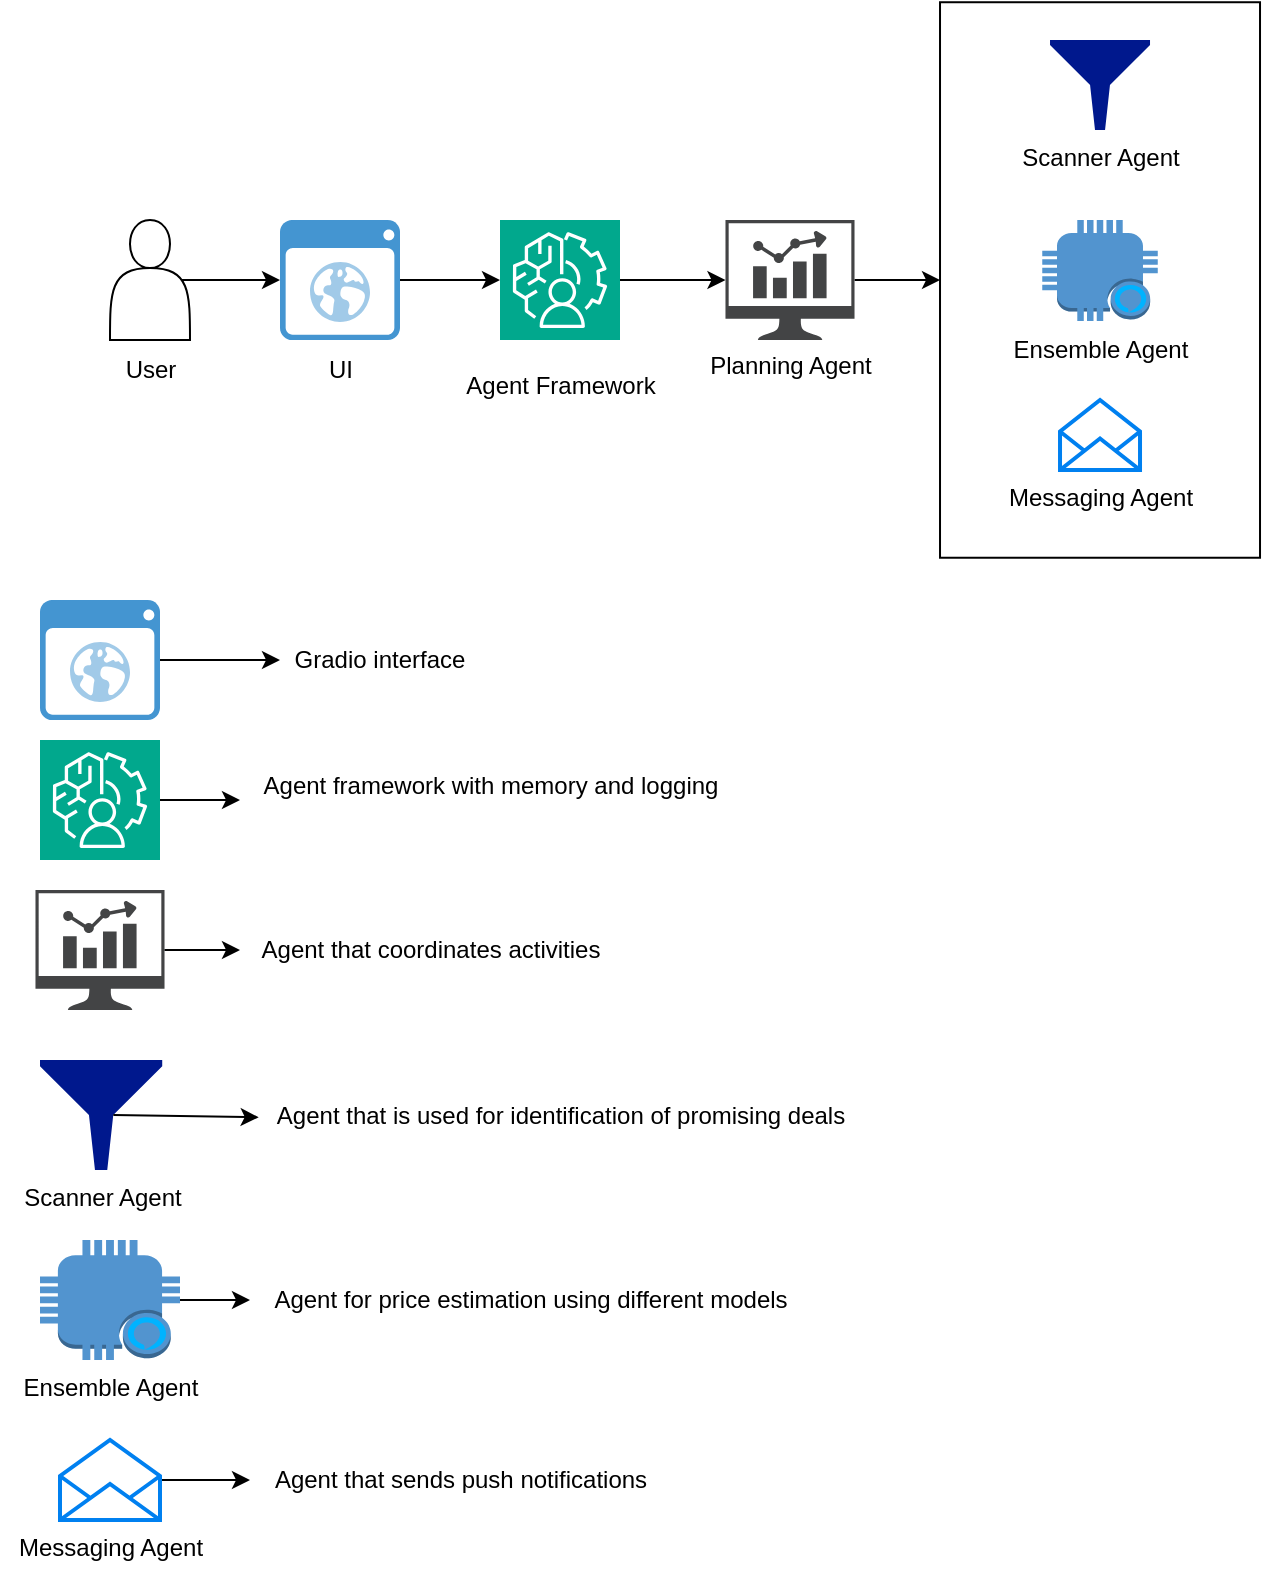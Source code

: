 <mxfile>
    <diagram id="NSd7W0ly2NIw_bVFE2X_" name="Page-1">
        <mxGraphModel dx="712" dy="715" grid="1" gridSize="10" guides="1" tooltips="1" connect="1" arrows="1" fold="1" page="1" pageScale="1" pageWidth="850" pageHeight="1100" math="0" shadow="0">
            <root>
                <mxCell id="0"/>
                <mxCell id="1" parent="0"/>
                <mxCell id="4" style="edgeStyle=none;html=1;exitX=0.9;exitY=0.5;exitDx=0;exitDy=0;exitPerimeter=0;" parent="1" source="2" target="3" edge="1">
                    <mxGeometry relative="1" as="geometry"/>
                </mxCell>
                <mxCell id="6" style="edgeStyle=none;html=1;entryX=0;entryY=0.5;entryDx=0;entryDy=0;entryPerimeter=0;" parent="1" source="3" target="9" edge="1">
                    <mxGeometry relative="1" as="geometry">
                        <mxPoint x="250" y="300" as="targetPoint"/>
                        <Array as="points"/>
                    </mxGeometry>
                </mxCell>
                <mxCell id="12" style="edgeStyle=none;html=1;exitX=1;exitY=0.5;exitDx=0;exitDy=0;exitPerimeter=0;" parent="1" source="9" target="11" edge="1">
                    <mxGeometry relative="1" as="geometry"/>
                </mxCell>
                <mxCell id="15" style="edgeStyle=none;html=1;entryX=0;entryY=0.5;entryDx=0;entryDy=0;" parent="1" source="11" target="14" edge="1">
                    <mxGeometry relative="1" as="geometry"/>
                </mxCell>
                <mxCell id="14" value="sd" style="rounded=0;whiteSpace=wrap;html=1;" parent="1" vertex="1">
                    <mxGeometry x="500.01" y="161.12" width="160" height="277.75" as="geometry"/>
                </mxCell>
                <mxCell id="16" value="Scanner Agent" style="sketch=0;aspect=fixed;pointerEvents=1;shadow=0;dashed=0;html=1;strokeColor=none;labelPosition=center;verticalLabelPosition=bottom;verticalAlign=top;align=center;fillColor=#00188D;shape=mxgraph.mscae.enterprise.filter" parent="1" vertex="1">
                    <mxGeometry x="555.01" y="180" width="50" height="45" as="geometry"/>
                </mxCell>
                <mxCell id="17" value="Ensemble Agent" style="outlineConnect=0;dashed=0;verticalLabelPosition=bottom;verticalAlign=top;align=center;html=1;shape=mxgraph.aws3.alexa_enabled_device;fillColor=#5294CF;gradientColor=none;" parent="1" vertex="1">
                    <mxGeometry x="551.13" y="270" width="57.75" height="50.5" as="geometry"/>
                </mxCell>
                <mxCell id="18" value="Messaging Agent&lt;div&gt;&lt;br&gt;&lt;/div&gt;" style="html=1;verticalLabelPosition=bottom;align=center;labelBackgroundColor=#ffffff;verticalAlign=top;strokeWidth=2;strokeColor=#0080F0;shadow=0;dashed=0;shape=mxgraph.ios7.icons.envelope_(empty);" parent="1" vertex="1">
                    <mxGeometry x="560.01" y="360" width="40" height="35" as="geometry"/>
                </mxCell>
                <mxCell id="21" value="" style="group" parent="1" vertex="1" connectable="0">
                    <mxGeometry x="80" y="270" width="50" height="90" as="geometry"/>
                </mxCell>
                <mxCell id="2" value="" style="shape=actor;whiteSpace=wrap;html=1;" parent="21" vertex="1">
                    <mxGeometry x="5" width="40" height="60" as="geometry"/>
                </mxCell>
                <mxCell id="7" value="User" style="text;html=1;align=center;verticalAlign=middle;resizable=0;points=[];autosize=1;strokeColor=none;fillColor=none;" parent="21" vertex="1">
                    <mxGeometry y="60" width="50" height="30" as="geometry"/>
                </mxCell>
                <mxCell id="22" value="" style="group" parent="1" vertex="1" connectable="0">
                    <mxGeometry x="170" y="270" width="60" height="90" as="geometry"/>
                </mxCell>
                <mxCell id="3" value="" style="shadow=0;dashed=0;html=1;strokeColor=none;fillColor=#4495D1;labelPosition=center;verticalLabelPosition=bottom;verticalAlign=top;align=center;outlineConnect=0;shape=mxgraph.veeam.2d.web_ui;" parent="22" vertex="1">
                    <mxGeometry width="60" height="60" as="geometry"/>
                </mxCell>
                <mxCell id="8" value="UI" style="text;html=1;align=center;verticalAlign=middle;resizable=0;points=[];autosize=1;strokeColor=none;fillColor=none;" parent="22" vertex="1">
                    <mxGeometry x="10" y="60" width="40" height="30" as="geometry"/>
                </mxCell>
                <mxCell id="24" value="" style="group" parent="1" vertex="1" connectable="0">
                    <mxGeometry x="250" y="270" width="120" height="110" as="geometry"/>
                </mxCell>
                <mxCell id="9" value="" style="sketch=0;points=[[0,0,0],[0.25,0,0],[0.5,0,0],[0.75,0,0],[1,0,0],[0,1,0],[0.25,1,0],[0.5,1,0],[0.75,1,0],[1,1,0],[0,0.25,0],[0,0.5,0],[0,0.75,0],[1,0.25,0],[1,0.5,0],[1,0.75,0]];outlineConnect=0;fontColor=#232F3E;fillColor=#01A88D;strokeColor=#ffffff;dashed=0;verticalLabelPosition=bottom;verticalAlign=top;align=center;html=1;fontSize=12;fontStyle=0;aspect=fixed;shape=mxgraph.aws4.resourceIcon;resIcon=mxgraph.aws4.augmented_ai;container=1;" parent="24" vertex="1">
                    <mxGeometry x="30" width="60" height="60" as="geometry">
                        <mxRectangle x="280" y="270" width="50" height="40" as="alternateBounds"/>
                    </mxGeometry>
                </mxCell>
                <mxCell id="10" value="Agent Framework&lt;div&gt;&lt;br&gt;&lt;/div&gt;" style="text;html=1;align=center;verticalAlign=middle;resizable=0;points=[];autosize=1;strokeColor=none;fillColor=none;" parent="24" vertex="1">
                    <mxGeometry y="70" width="120" height="40" as="geometry"/>
                </mxCell>
                <mxCell id="25" value="" style="group" parent="1" vertex="1" connectable="0">
                    <mxGeometry x="375" y="270" width="100" height="100" as="geometry"/>
                </mxCell>
                <mxCell id="11" value="" style="sketch=0;pointerEvents=1;shadow=0;dashed=0;html=1;strokeColor=none;fillColor=#434445;aspect=fixed;labelPosition=center;verticalLabelPosition=bottom;verticalAlign=top;align=center;outlineConnect=0;shape=mxgraph.vvd.nsx_dashboard;" parent="25" vertex="1">
                    <mxGeometry x="17.74" width="64.52" height="60" as="geometry"/>
                </mxCell>
                <mxCell id="13" value="Planning Agent&lt;div&gt;&lt;br&gt;&lt;/div&gt;" style="text;html=1;align=center;verticalAlign=middle;resizable=0;points=[];autosize=1;strokeColor=none;fillColor=none;" parent="25" vertex="1">
                    <mxGeometry y="60" width="100" height="40" as="geometry"/>
                </mxCell>
                <mxCell id="26" value="" style="group" parent="1" vertex="1" connectable="0">
                    <mxGeometry x="50" y="460" width="60" height="95" as="geometry"/>
                </mxCell>
                <mxCell id="27" value="" style="shadow=0;dashed=0;html=1;strokeColor=none;fillColor=#4495D1;labelPosition=center;verticalLabelPosition=bottom;verticalAlign=top;align=center;outlineConnect=0;shape=mxgraph.veeam.2d.web_ui;" parent="26" vertex="1">
                    <mxGeometry width="60" height="60" as="geometry"/>
                </mxCell>
                <mxCell id="29" value="Gradio interface" style="text;html=1;align=center;verticalAlign=middle;whiteSpace=wrap;rounded=0;" parent="1" vertex="1">
                    <mxGeometry x="170" y="466.25" width="100" height="47.5" as="geometry"/>
                </mxCell>
                <mxCell id="59" style="edgeStyle=none;html=1;exitX=1;exitY=0.5;exitDx=0;exitDy=0;exitPerimeter=0;" parent="1" source="36" target="58" edge="1">
                    <mxGeometry relative="1" as="geometry"/>
                </mxCell>
                <mxCell id="36" value="" style="sketch=0;points=[[0,0,0],[0.25,0,0],[0.5,0,0],[0.75,0,0],[1,0,0],[0,1,0],[0.25,1,0],[0.5,1,0],[0.75,1,0],[1,1,0],[0,0.25,0],[0,0.5,0],[0,0.75,0],[1,0.25,0],[1,0.5,0],[1,0.75,0]];outlineConnect=0;fontColor=#232F3E;fillColor=#01A88D;strokeColor=#ffffff;dashed=0;verticalLabelPosition=bottom;verticalAlign=top;align=center;html=1;fontSize=12;fontStyle=0;aspect=fixed;shape=mxgraph.aws4.resourceIcon;resIcon=mxgraph.aws4.augmented_ai;container=1;" parent="1" vertex="1">
                    <mxGeometry x="50" y="530" width="60" height="60" as="geometry">
                        <mxRectangle x="280" y="270" width="50" height="40" as="alternateBounds"/>
                    </mxGeometry>
                </mxCell>
                <mxCell id="37" value="&lt;div&gt;&lt;br&gt;&lt;/div&gt;" style="text;html=1;align=center;verticalAlign=middle;resizable=0;points=[];autosize=1;strokeColor=none;fillColor=none;" parent="1" vertex="1">
                    <mxGeometry x="70" y="605" width="20" height="30" as="geometry"/>
                </mxCell>
                <mxCell id="48" value="" style="group" parent="1" vertex="1" connectable="0">
                    <mxGeometry x="30" y="605" width="100" height="100" as="geometry"/>
                </mxCell>
                <mxCell id="49" value="" style="sketch=0;pointerEvents=1;shadow=0;dashed=0;html=1;strokeColor=none;fillColor=#434445;aspect=fixed;labelPosition=center;verticalLabelPosition=bottom;verticalAlign=top;align=center;outlineConnect=0;shape=mxgraph.vvd.nsx_dashboard;" parent="48" vertex="1">
                    <mxGeometry x="17.74" width="64.52" height="60" as="geometry"/>
                </mxCell>
                <mxCell id="50" value="&lt;div&gt;&lt;br&gt;&lt;/div&gt;" style="text;html=1;align=center;verticalAlign=middle;resizable=0;points=[];autosize=1;strokeColor=none;fillColor=none;" parent="48" vertex="1">
                    <mxGeometry x="40" y="65" width="20" height="30" as="geometry"/>
                </mxCell>
                <mxCell id="51" style="edgeStyle=none;html=1;entryX=0;entryY=0.5;entryDx=0;entryDy=0;" parent="1" source="27" target="29" edge="1">
                    <mxGeometry relative="1" as="geometry"/>
                </mxCell>
                <mxCell id="53" value="Agent that coordinates activities" style="text;html=1;align=center;verticalAlign=middle;resizable=0;points=[];autosize=1;strokeColor=none;fillColor=none;" parent="1" vertex="1">
                    <mxGeometry x="150" y="620" width="190" height="30" as="geometry"/>
                </mxCell>
                <mxCell id="54" style="edgeStyle=none;html=1;" parent="1" source="49" target="53" edge="1">
                    <mxGeometry relative="1" as="geometry"/>
                </mxCell>
                <mxCell id="56" value="Scanner Agent" style="sketch=0;aspect=fixed;pointerEvents=1;shadow=0;dashed=0;html=1;strokeColor=none;labelPosition=center;verticalLabelPosition=bottom;verticalAlign=top;align=center;fillColor=#00188D;shape=mxgraph.mscae.enterprise.filter" parent="1" vertex="1">
                    <mxGeometry x="50" y="690" width="61.11" height="55" as="geometry"/>
                </mxCell>
                <mxCell id="57" value="Agent that is used for identification of promising deals&lt;div&gt;&lt;br&gt;&lt;/div&gt;" style="text;html=1;align=center;verticalAlign=middle;resizable=0;points=[];autosize=1;strokeColor=none;fillColor=none;" parent="1" vertex="1">
                    <mxGeometry x="155" y="705" width="310" height="40" as="geometry"/>
                </mxCell>
                <mxCell id="58" value="Agent framework with memory and logging&lt;div style=&quot;color: rgb(63, 63, 63); scrollbar-color: rgb(226, 226, 226) rgb(251, 251, 251);&quot;&gt;&lt;br style=&quot;color: rgb(63, 63, 63); scrollbar-color: rgb(226, 226, 226) rgb(251, 251, 251); text-wrap-mode: wrap;&quot;&gt;&lt;/div&gt;" style="text;html=1;align=center;verticalAlign=middle;resizable=0;points=[];autosize=1;strokeColor=none;fillColor=none;" parent="1" vertex="1">
                    <mxGeometry x="150" y="540" width="250" height="40" as="geometry"/>
                </mxCell>
                <mxCell id="60" style="edgeStyle=none;html=1;exitX=0.6;exitY=0.5;exitDx=0;exitDy=0;exitPerimeter=0;entryX=0.014;entryY=0.341;entryDx=0;entryDy=0;entryPerimeter=0;" parent="1" source="56" target="57" edge="1">
                    <mxGeometry relative="1" as="geometry"/>
                </mxCell>
                <mxCell id="64" style="edgeStyle=none;html=1;" parent="1" source="62" target="63" edge="1">
                    <mxGeometry relative="1" as="geometry"/>
                </mxCell>
                <mxCell id="62" value="Ensemble Agent" style="outlineConnect=0;dashed=0;verticalLabelPosition=bottom;verticalAlign=top;align=center;html=1;shape=mxgraph.aws3.alexa_enabled_device;fillColor=#5294CF;gradientColor=none;" parent="1" vertex="1">
                    <mxGeometry x="50" y="780" width="70" height="60" as="geometry"/>
                </mxCell>
                <mxCell id="63" value="Agent for price estimation using different models" style="text;html=1;align=center;verticalAlign=middle;resizable=0;points=[];autosize=1;strokeColor=none;fillColor=none;" parent="1" vertex="1">
                    <mxGeometry x="155" y="795" width="280" height="30" as="geometry"/>
                </mxCell>
                <mxCell id="68" style="edgeStyle=none;html=1;" parent="1" source="65" target="67" edge="1">
                    <mxGeometry relative="1" as="geometry"/>
                </mxCell>
                <mxCell id="65" value="Messaging Agent&lt;div&gt;&lt;br&gt;&lt;/div&gt;" style="html=1;verticalLabelPosition=bottom;align=center;labelBackgroundColor=#ffffff;verticalAlign=top;strokeWidth=2;strokeColor=#0080F0;shadow=0;dashed=0;shape=mxgraph.ios7.icons.envelope_(empty);" parent="1" vertex="1">
                    <mxGeometry x="60" y="880" width="50" height="40" as="geometry"/>
                </mxCell>
                <mxCell id="67" value="Agent that sends push notifications" style="text;html=1;align=center;verticalAlign=middle;resizable=0;points=[];autosize=1;strokeColor=none;fillColor=none;" parent="1" vertex="1">
                    <mxGeometry x="155" y="885" width="210" height="30" as="geometry"/>
                </mxCell>
            </root>
        </mxGraphModel>
    </diagram>
</mxfile>